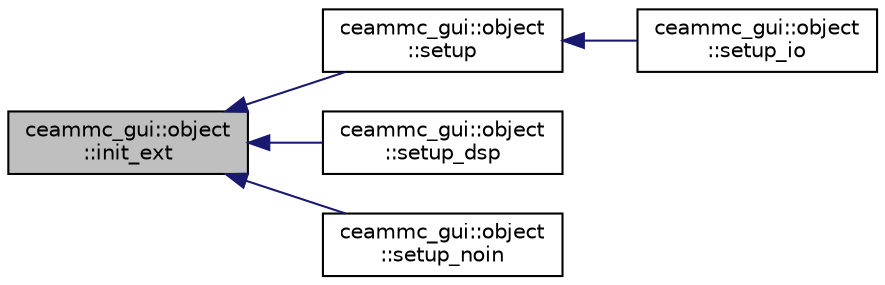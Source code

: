 digraph "ceammc_gui::object::init_ext"
{
  edge [fontname="Helvetica",fontsize="10",labelfontname="Helvetica",labelfontsize="10"];
  node [fontname="Helvetica",fontsize="10",shape=record];
  rankdir="LR";
  Node1 [label="ceammc_gui::object\l::init_ext",height=0.2,width=0.4,color="black", fillcolor="grey75", style="filled" fontcolor="black"];
  Node1 -> Node2 [dir="back",color="midnightblue",fontsize="10",style="solid",fontname="Helvetica"];
  Node2 [label="ceammc_gui::object\l::setup",height=0.2,width=0.4,color="black", fillcolor="white", style="filled",URL="$classceammc__gui_1_1object.html#acc0300f5ede9ecd013337baddd6bb74e",tooltip="main setup routine  this methods creates new pd class with one inlet, creates new default ui box attr..."];
  Node2 -> Node3 [dir="back",color="midnightblue",fontsize="10",style="solid",fontname="Helvetica"];
  Node3 [label="ceammc_gui::object\l::setup_io",height=0.2,width=0.4,color="black", fillcolor="white", style="filled",URL="$classceammc__gui_1_1object.html#a50a896ba5220a5b074ea32a5731eef4a",tooltip="temporary / stub "];
  Node1 -> Node4 [dir="back",color="midnightblue",fontsize="10",style="solid",fontname="Helvetica"];
  Node4 [label="ceammc_gui::object\l::setup_dsp",height=0.2,width=0.4,color="black", fillcolor="white", style="filled",URL="$classceammc__gui_1_1object.html#a28ee8e0a66a4b9fbc2fe655c658a5d11",tooltip="GUI DSP setup routine  this methods creates new pd class with one inlet, creates new default ui box a..."];
  Node1 -> Node5 [dir="back",color="midnightblue",fontsize="10",style="solid",fontname="Helvetica"];
  Node5 [label="ceammc_gui::object\l::setup_noin",height=0.2,width=0.4,color="black", fillcolor="white", style="filled",URL="$classceammc__gui_1_1object.html#a5b865286ac1930d8b5205c6ec550fc48"];
}

